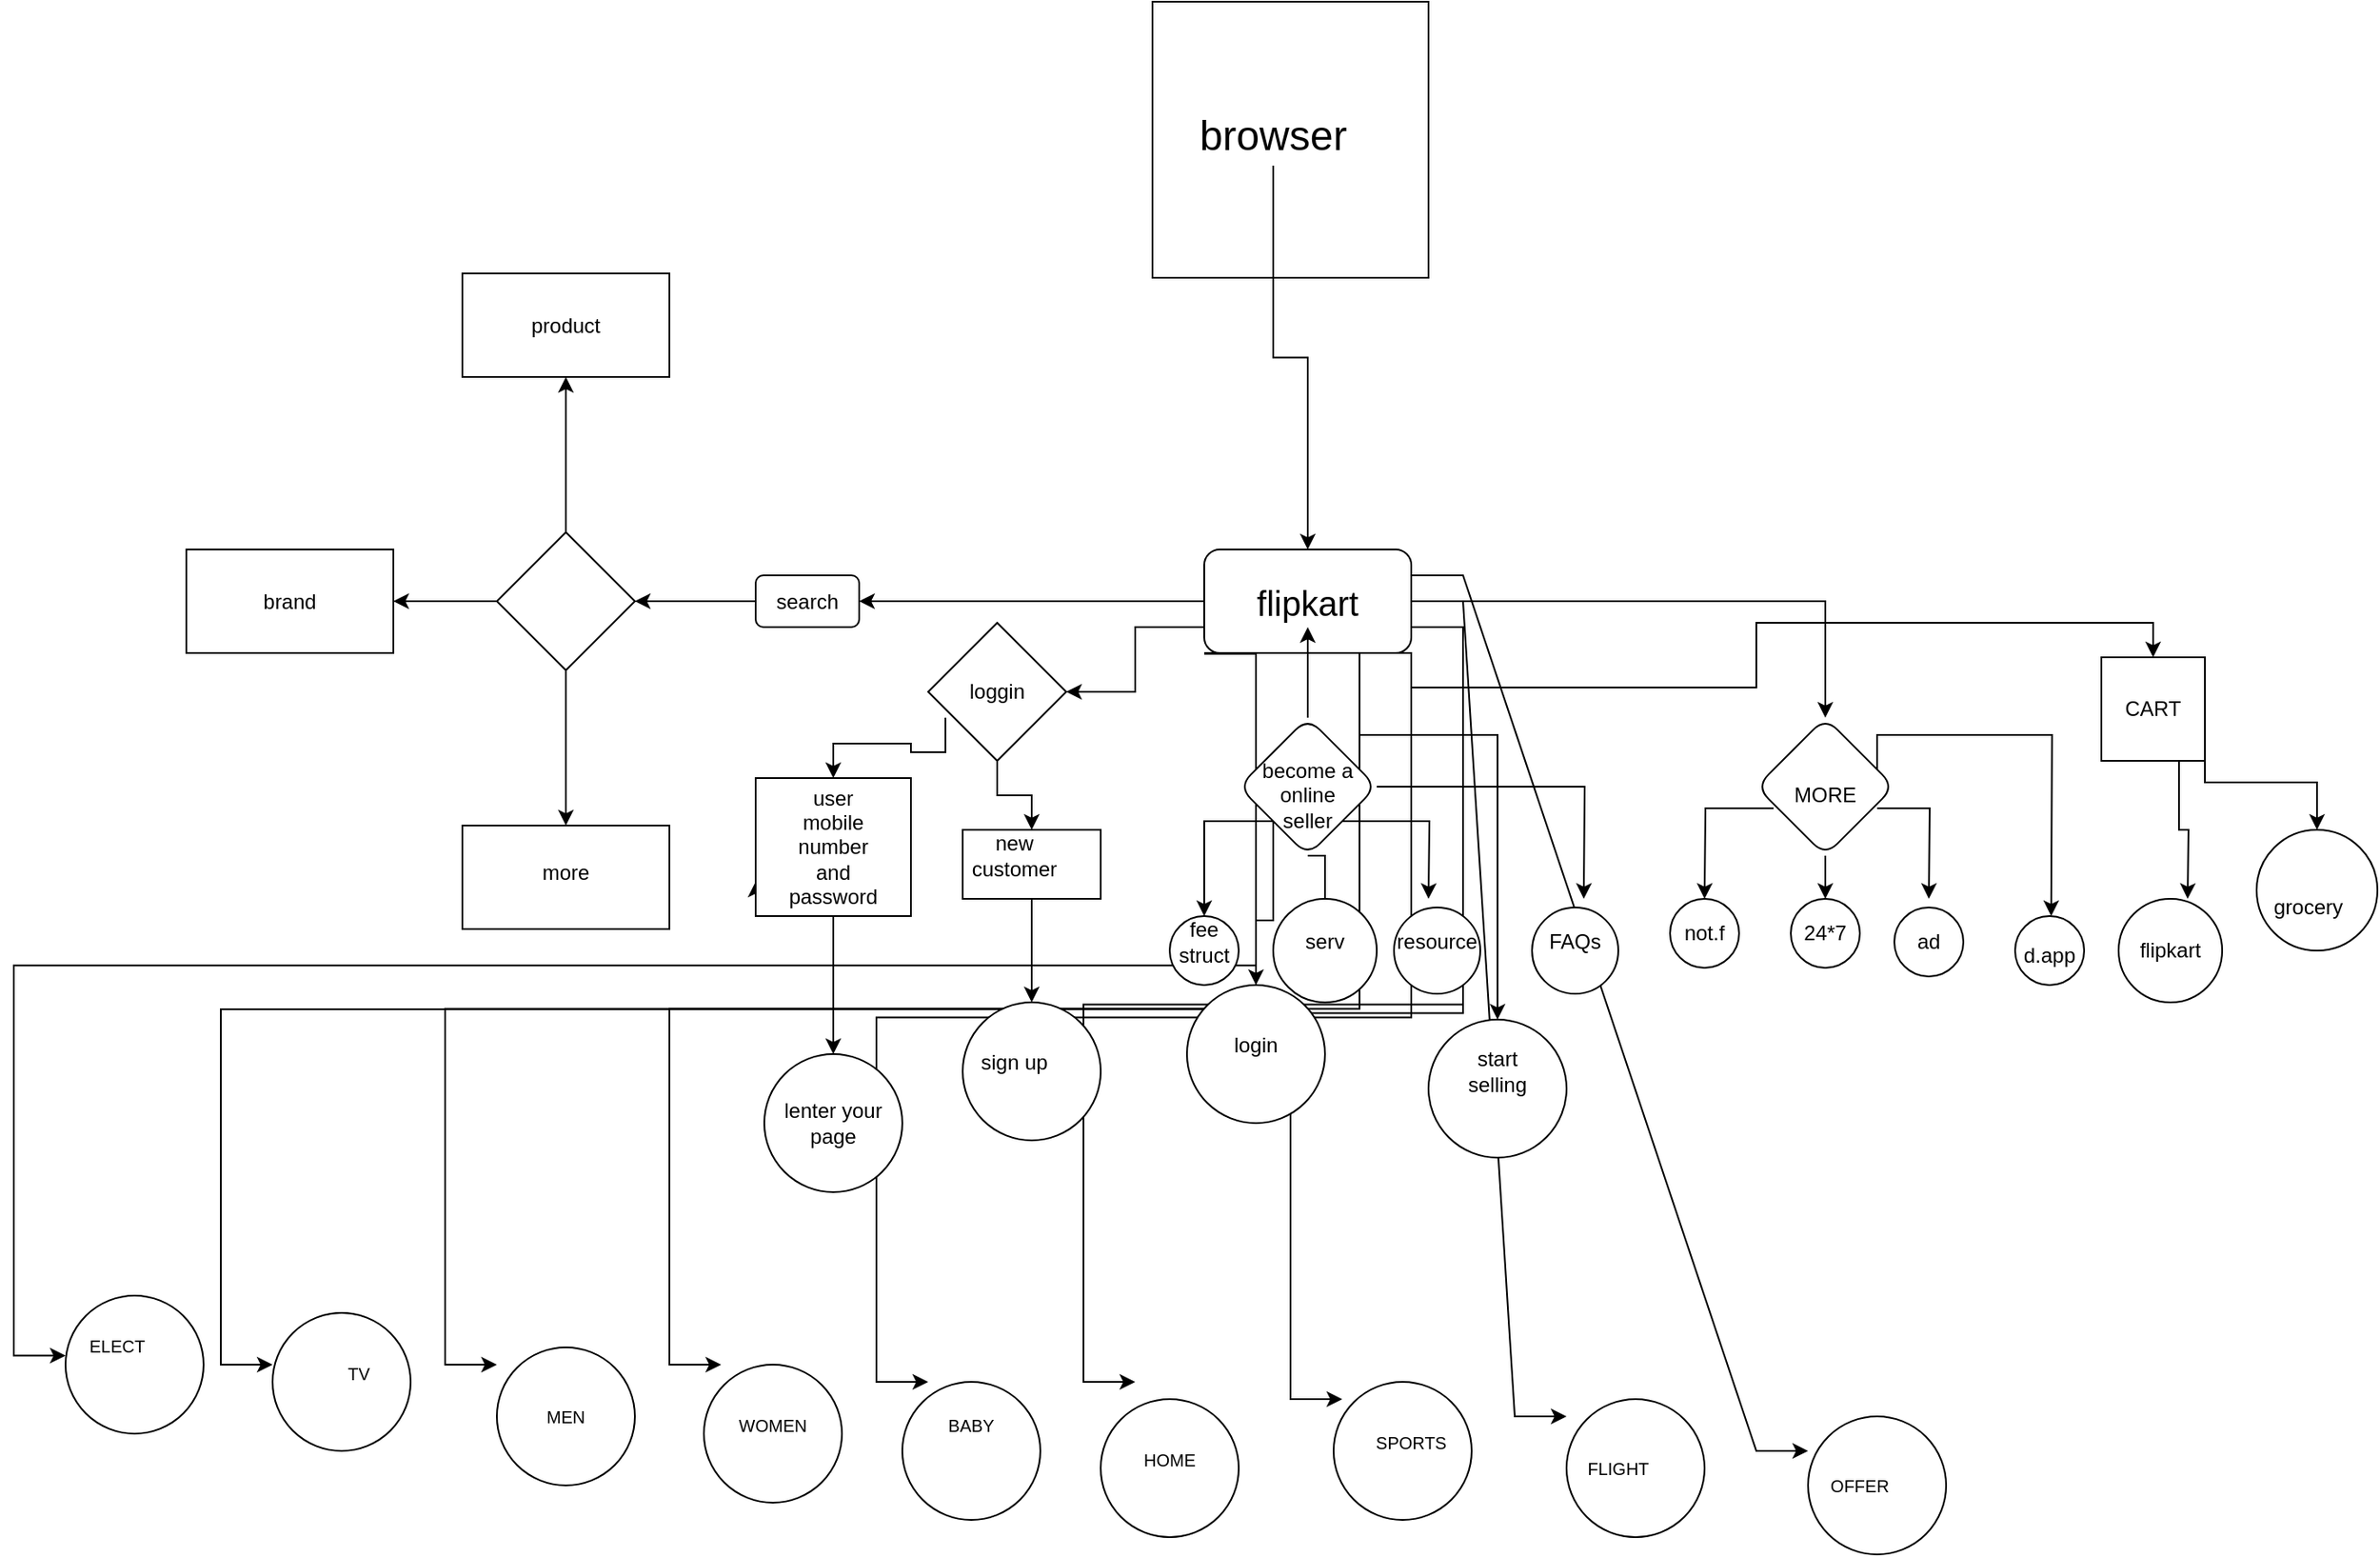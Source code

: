<mxfile version="20.8.13" type="device"><diagram name="Page-1" id="vyP_xsBYyxR9ZDGHmHch"><mxGraphModel dx="2710" dy="1962" grid="1" gridSize="10" guides="1" tooltips="1" connect="1" arrows="1" fold="1" page="1" pageScale="1" pageWidth="850" pageHeight="1100" math="0" shadow="0"><root><mxCell id="0"/><mxCell id="1" parent="0"/><mxCell id="rxCqXj0mZY5Bmw7drylr-7" value="" style="whiteSpace=wrap;html=1;aspect=fixed;" vertex="1" parent="1"><mxGeometry x="280" y="-600" width="160" height="160" as="geometry"/></mxCell><mxCell id="rxCqXj0mZY5Bmw7drylr-10" value="" style="edgeStyle=orthogonalEdgeStyle;rounded=0;orthogonalLoop=1;jettySize=auto;html=1;" edge="1" parent="1" source="rxCqXj0mZY5Bmw7drylr-8" target="rxCqXj0mZY5Bmw7drylr-9"><mxGeometry relative="1" as="geometry"/></mxCell><mxCell id="rxCqXj0mZY5Bmw7drylr-8" value="&lt;font style=&quot;font-size: 24px;&quot;&gt;browser&lt;/font&gt;" style="text;strokeColor=none;align=center;fillColor=none;html=1;verticalAlign=middle;whiteSpace=wrap;rounded=0;" vertex="1" parent="1"><mxGeometry x="320" y="-540" width="60" height="35" as="geometry"/></mxCell><mxCell id="rxCqXj0mZY5Bmw7drylr-12" style="edgeStyle=orthogonalEdgeStyle;rounded=0;orthogonalLoop=1;jettySize=auto;html=1;exitX=0;exitY=0.5;exitDx=0;exitDy=0;" edge="1" parent="1" source="rxCqXj0mZY5Bmw7drylr-9" target="rxCqXj0mZY5Bmw7drylr-13"><mxGeometry relative="1" as="geometry"><mxPoint x="230" y="-252" as="targetPoint"/></mxGeometry></mxCell><mxCell id="rxCqXj0mZY5Bmw7drylr-14" style="edgeStyle=orthogonalEdgeStyle;rounded=0;orthogonalLoop=1;jettySize=auto;html=1;exitX=0;exitY=0.75;exitDx=0;exitDy=0;" edge="1" parent="1" source="rxCqXj0mZY5Bmw7drylr-9" target="rxCqXj0mZY5Bmw7drylr-30"><mxGeometry relative="1" as="geometry"><mxPoint x="190" y="-200" as="targetPoint"/></mxGeometry></mxCell><mxCell id="rxCqXj0mZY5Bmw7drylr-84" value="" style="edgeStyle=orthogonalEdgeStyle;rounded=0;orthogonalLoop=1;jettySize=auto;html=1;" edge="1" parent="1" source="rxCqXj0mZY5Bmw7drylr-9" target="rxCqXj0mZY5Bmw7drylr-83"><mxGeometry relative="1" as="geometry"/></mxCell><mxCell id="rxCqXj0mZY5Bmw7drylr-105" style="edgeStyle=orthogonalEdgeStyle;rounded=0;orthogonalLoop=1;jettySize=auto;html=1;exitX=1;exitY=1;exitDx=0;exitDy=0;" edge="1" parent="1" source="rxCqXj0mZY5Bmw7drylr-9" target="rxCqXj0mZY5Bmw7drylr-106"><mxGeometry relative="1" as="geometry"><mxPoint x="870" y="-180" as="targetPoint"/></mxGeometry></mxCell><mxCell id="rxCqXj0mZY5Bmw7drylr-118" style="edgeStyle=entityRelationEdgeStyle;rounded=0;orthogonalLoop=1;jettySize=auto;html=1;exitX=0;exitY=0.25;exitDx=0;exitDy=0;fontSize=24;" edge="1" parent="1" source="rxCqXj0mZY5Bmw7drylr-9"><mxGeometry relative="1" as="geometry"><mxPoint x="-350" y="184.805" as="targetPoint"/></mxGeometry></mxCell><mxCell id="rxCqXj0mZY5Bmw7drylr-121" style="edgeStyle=entityRelationEdgeStyle;rounded=0;orthogonalLoop=1;jettySize=auto;html=1;fontSize=24;" edge="1" parent="1"><mxGeometry relative="1" as="geometry"><mxPoint x="-230" y="190.0" as="targetPoint"/><mxPoint x="310" y="-222" as="sourcePoint"/></mxGeometry></mxCell><mxCell id="rxCqXj0mZY5Bmw7drylr-123" style="edgeStyle=entityRelationEdgeStyle;rounded=0;orthogonalLoop=1;jettySize=auto;html=1;exitX=0;exitY=1;exitDx=0;exitDy=0;fontSize=24;" edge="1" parent="1" source="rxCqXj0mZY5Bmw7drylr-9"><mxGeometry relative="1" as="geometry"><mxPoint x="-100" y="190" as="targetPoint"/></mxGeometry></mxCell><mxCell id="rxCqXj0mZY5Bmw7drylr-126" style="edgeStyle=entityRelationEdgeStyle;rounded=0;orthogonalLoop=1;jettySize=auto;html=1;exitX=0.5;exitY=1;exitDx=0;exitDy=0;fontSize=24;" edge="1" parent="1" source="rxCqXj0mZY5Bmw7drylr-9"><mxGeometry relative="1" as="geometry"><mxPoint x="30" y="190" as="targetPoint"/></mxGeometry></mxCell><mxCell id="rxCqXj0mZY5Bmw7drylr-128" style="edgeStyle=entityRelationEdgeStyle;rounded=0;orthogonalLoop=1;jettySize=auto;html=1;exitX=0.75;exitY=1;exitDx=0;exitDy=0;fontSize=24;" edge="1" parent="1" source="rxCqXj0mZY5Bmw7drylr-9"><mxGeometry relative="1" as="geometry"><mxPoint x="150" y="200" as="targetPoint"/></mxGeometry></mxCell><mxCell id="rxCqXj0mZY5Bmw7drylr-130" style="edgeStyle=entityRelationEdgeStyle;rounded=0;orthogonalLoop=1;jettySize=auto;html=1;exitX=1;exitY=0.75;exitDx=0;exitDy=0;fontSize=24;" edge="1" parent="1" source="rxCqXj0mZY5Bmw7drylr-9"><mxGeometry relative="1" as="geometry"><mxPoint x="270" y="200" as="targetPoint"/></mxGeometry></mxCell><mxCell id="rxCqXj0mZY5Bmw7drylr-132" style="edgeStyle=entityRelationEdgeStyle;rounded=0;orthogonalLoop=1;jettySize=auto;html=1;exitX=1;exitY=0.75;exitDx=0;exitDy=0;fontSize=24;" edge="1" parent="1" source="rxCqXj0mZY5Bmw7drylr-9"><mxGeometry relative="1" as="geometry"><mxPoint x="390" y="210" as="targetPoint"/></mxGeometry></mxCell><mxCell id="rxCqXj0mZY5Bmw7drylr-134" style="edgeStyle=entityRelationEdgeStyle;rounded=0;orthogonalLoop=1;jettySize=auto;html=1;exitX=1;exitY=0.5;exitDx=0;exitDy=0;fontSize=24;" edge="1" parent="1" source="rxCqXj0mZY5Bmw7drylr-9"><mxGeometry relative="1" as="geometry"><mxPoint x="520" y="220" as="targetPoint"/></mxGeometry></mxCell><mxCell id="rxCqXj0mZY5Bmw7drylr-136" style="edgeStyle=entityRelationEdgeStyle;rounded=0;orthogonalLoop=1;jettySize=auto;html=1;exitX=1;exitY=0.25;exitDx=0;exitDy=0;fontSize=24;" edge="1" parent="1" source="rxCqXj0mZY5Bmw7drylr-9"><mxGeometry relative="1" as="geometry"><mxPoint x="660" y="240" as="targetPoint"/></mxGeometry></mxCell><mxCell id="rxCqXj0mZY5Bmw7drylr-9" value="" style="rounded=1;whiteSpace=wrap;html=1;" vertex="1" parent="1"><mxGeometry x="310" y="-282.5" width="120" height="60" as="geometry"/></mxCell><mxCell id="rxCqXj0mZY5Bmw7drylr-11" value="&lt;font style=&quot;font-size: 20px;&quot;&gt;flipkart&lt;/font&gt;" style="text;strokeColor=none;align=center;fillColor=none;html=1;verticalAlign=middle;whiteSpace=wrap;rounded=0;" vertex="1" parent="1"><mxGeometry x="340" y="-267.5" width="60" height="30" as="geometry"/></mxCell><mxCell id="rxCqXj0mZY5Bmw7drylr-13" value="" style="rounded=1;whiteSpace=wrap;html=1;" vertex="1" parent="1"><mxGeometry x="50" y="-267.5" width="60" height="30" as="geometry"/></mxCell><mxCell id="rxCqXj0mZY5Bmw7drylr-19" value="" style="edgeStyle=orthogonalEdgeStyle;rounded=0;orthogonalLoop=1;jettySize=auto;html=1;" edge="1" parent="1" source="rxCqXj0mZY5Bmw7drylr-16" target="rxCqXj0mZY5Bmw7drylr-18"><mxGeometry relative="1" as="geometry"/></mxCell><mxCell id="rxCqXj0mZY5Bmw7drylr-16" value="search" style="text;strokeColor=none;align=center;fillColor=none;html=1;verticalAlign=middle;whiteSpace=wrap;rounded=0;" vertex="1" parent="1"><mxGeometry x="50" y="-267.5" width="60" height="30" as="geometry"/></mxCell><mxCell id="rxCqXj0mZY5Bmw7drylr-21" value="" style="edgeStyle=orthogonalEdgeStyle;rounded=0;orthogonalLoop=1;jettySize=auto;html=1;" edge="1" parent="1" source="rxCqXj0mZY5Bmw7drylr-18" target="rxCqXj0mZY5Bmw7drylr-20"><mxGeometry relative="1" as="geometry"/></mxCell><mxCell id="rxCqXj0mZY5Bmw7drylr-25" value="" style="edgeStyle=orthogonalEdgeStyle;rounded=0;orthogonalLoop=1;jettySize=auto;html=1;" edge="1" parent="1" source="rxCqXj0mZY5Bmw7drylr-18" target="rxCqXj0mZY5Bmw7drylr-24"><mxGeometry relative="1" as="geometry"/></mxCell><mxCell id="rxCqXj0mZY5Bmw7drylr-28" value="" style="edgeStyle=orthogonalEdgeStyle;rounded=0;orthogonalLoop=1;jettySize=auto;html=1;" edge="1" parent="1" source="rxCqXj0mZY5Bmw7drylr-18" target="rxCqXj0mZY5Bmw7drylr-27"><mxGeometry relative="1" as="geometry"/></mxCell><mxCell id="rxCqXj0mZY5Bmw7drylr-18" value="" style="rhombus;whiteSpace=wrap;html=1;" vertex="1" parent="1"><mxGeometry x="-100" y="-292.5" width="80" height="80" as="geometry"/></mxCell><mxCell id="rxCqXj0mZY5Bmw7drylr-20" value="" style="whiteSpace=wrap;html=1;" vertex="1" parent="1"><mxGeometry x="-120" y="-442.5" width="120" height="60" as="geometry"/></mxCell><mxCell id="rxCqXj0mZY5Bmw7drylr-22" value="product" style="text;strokeColor=none;align=center;fillColor=none;html=1;verticalAlign=middle;whiteSpace=wrap;rounded=0;" vertex="1" parent="1"><mxGeometry x="-90" y="-427.5" width="60" height="30" as="geometry"/></mxCell><mxCell id="rxCqXj0mZY5Bmw7drylr-24" value="" style="whiteSpace=wrap;html=1;" vertex="1" parent="1"><mxGeometry x="-280" y="-282.5" width="120" height="60" as="geometry"/></mxCell><mxCell id="rxCqXj0mZY5Bmw7drylr-26" value="brand" style="text;strokeColor=none;align=center;fillColor=none;html=1;verticalAlign=middle;whiteSpace=wrap;rounded=0;" vertex="1" parent="1"><mxGeometry x="-250" y="-267.5" width="60" height="30" as="geometry"/></mxCell><mxCell id="rxCqXj0mZY5Bmw7drylr-27" value="" style="whiteSpace=wrap;html=1;" vertex="1" parent="1"><mxGeometry x="-120" y="-122.5" width="120" height="60" as="geometry"/></mxCell><mxCell id="rxCqXj0mZY5Bmw7drylr-29" value="more" style="text;strokeColor=none;align=center;fillColor=none;html=1;verticalAlign=middle;whiteSpace=wrap;rounded=0;" vertex="1" parent="1"><mxGeometry x="-90" y="-110" width="60" height="30" as="geometry"/></mxCell><mxCell id="rxCqXj0mZY5Bmw7drylr-37" value="" style="edgeStyle=orthogonalEdgeStyle;rounded=0;orthogonalLoop=1;jettySize=auto;html=1;" edge="1" parent="1" source="rxCqXj0mZY5Bmw7drylr-30" target="rxCqXj0mZY5Bmw7drylr-36"><mxGeometry relative="1" as="geometry"/></mxCell><mxCell id="rxCqXj0mZY5Bmw7drylr-30" value="" style="rhombus;whiteSpace=wrap;html=1;" vertex="1" parent="1"><mxGeometry x="150" y="-240" width="80" height="80" as="geometry"/></mxCell><mxCell id="rxCqXj0mZY5Bmw7drylr-41" style="edgeStyle=orthogonalEdgeStyle;rounded=0;orthogonalLoop=1;jettySize=auto;html=1;exitX=0;exitY=1;exitDx=0;exitDy=0;" edge="1" parent="1" source="rxCqXj0mZY5Bmw7drylr-31" target="rxCqXj0mZY5Bmw7drylr-42"><mxGeometry relative="1" as="geometry"><mxPoint x="100" y="-120" as="targetPoint"/></mxGeometry></mxCell><mxCell id="rxCqXj0mZY5Bmw7drylr-31" value="loggin" style="text;strokeColor=none;align=center;fillColor=none;html=1;verticalAlign=middle;whiteSpace=wrap;rounded=0;" vertex="1" parent="1"><mxGeometry x="160" y="-215" width="60" height="30" as="geometry"/></mxCell><mxCell id="rxCqXj0mZY5Bmw7drylr-48" value="" style="edgeStyle=orthogonalEdgeStyle;rounded=0;orthogonalLoop=1;jettySize=auto;html=1;" edge="1" parent="1" source="rxCqXj0mZY5Bmw7drylr-36" target="rxCqXj0mZY5Bmw7drylr-47"><mxGeometry relative="1" as="geometry"/></mxCell><mxCell id="rxCqXj0mZY5Bmw7drylr-36" value="" style="whiteSpace=wrap;html=1;" vertex="1" parent="1"><mxGeometry x="170" y="-120" width="80" height="40" as="geometry"/></mxCell><mxCell id="rxCqXj0mZY5Bmw7drylr-39" value="new customer" style="text;strokeColor=none;align=center;fillColor=none;html=1;verticalAlign=middle;whiteSpace=wrap;rounded=0;" vertex="1" parent="1"><mxGeometry x="170" y="-120" width="60" height="30" as="geometry"/></mxCell><mxCell id="rxCqXj0mZY5Bmw7drylr-44" style="edgeStyle=orthogonalEdgeStyle;rounded=0;orthogonalLoop=1;jettySize=auto;html=1;exitX=0.25;exitY=1;exitDx=0;exitDy=0;" edge="1" parent="1" source="rxCqXj0mZY5Bmw7drylr-42"><mxGeometry relative="1" as="geometry"><mxPoint x="50" y="-90" as="targetPoint"/></mxGeometry></mxCell><mxCell id="rxCqXj0mZY5Bmw7drylr-51" value="" style="edgeStyle=orthogonalEdgeStyle;rounded=0;orthogonalLoop=1;jettySize=auto;html=1;" edge="1" parent="1" source="rxCqXj0mZY5Bmw7drylr-42" target="rxCqXj0mZY5Bmw7drylr-50"><mxGeometry relative="1" as="geometry"/></mxCell><mxCell id="rxCqXj0mZY5Bmw7drylr-42" value="" style="rounded=0;whiteSpace=wrap;html=1;" vertex="1" parent="1"><mxGeometry x="50" y="-150" width="90" height="80" as="geometry"/></mxCell><mxCell id="rxCqXj0mZY5Bmw7drylr-43" value="user mobile number and password" style="text;strokeColor=none;align=center;fillColor=none;html=1;verticalAlign=middle;whiteSpace=wrap;rounded=0;" vertex="1" parent="1"><mxGeometry x="65" y="-125" width="60" height="30" as="geometry"/></mxCell><mxCell id="rxCqXj0mZY5Bmw7drylr-47" value="" style="ellipse;whiteSpace=wrap;html=1;" vertex="1" parent="1"><mxGeometry x="170" y="-20" width="80" height="80" as="geometry"/></mxCell><mxCell id="rxCqXj0mZY5Bmw7drylr-49" value="sign up" style="text;strokeColor=none;align=center;fillColor=none;html=1;verticalAlign=middle;whiteSpace=wrap;rounded=0;" vertex="1" parent="1"><mxGeometry x="170" width="60" height="30" as="geometry"/></mxCell><mxCell id="rxCqXj0mZY5Bmw7drylr-50" value="" style="ellipse;whiteSpace=wrap;html=1;rounded=0;" vertex="1" parent="1"><mxGeometry x="55" y="10" width="80" height="80" as="geometry"/></mxCell><mxCell id="rxCqXj0mZY5Bmw7drylr-52" value="lenter your page" style="text;strokeColor=none;align=center;fillColor=none;html=1;verticalAlign=middle;whiteSpace=wrap;rounded=0;" vertex="1" parent="1"><mxGeometry x="65" y="35" width="60" height="30" as="geometry"/></mxCell><mxCell id="rxCqXj0mZY5Bmw7drylr-54" value="" style="edgeStyle=orthogonalEdgeStyle;rounded=0;orthogonalLoop=1;jettySize=auto;html=1;" edge="1" parent="1" source="rxCqXj0mZY5Bmw7drylr-53" target="rxCqXj0mZY5Bmw7drylr-11"><mxGeometry relative="1" as="geometry"/></mxCell><mxCell id="rxCqXj0mZY5Bmw7drylr-56" style="edgeStyle=orthogonalEdgeStyle;rounded=0;orthogonalLoop=1;jettySize=auto;html=1;exitX=0;exitY=1;exitDx=0;exitDy=0;" edge="1" parent="1" source="rxCqXj0mZY5Bmw7drylr-53"><mxGeometry relative="1" as="geometry"><mxPoint x="310" y="-70" as="targetPoint"/></mxGeometry></mxCell><mxCell id="rxCqXj0mZY5Bmw7drylr-57" style="edgeStyle=orthogonalEdgeStyle;rounded=0;orthogonalLoop=1;jettySize=auto;html=1;exitX=0.5;exitY=1;exitDx=0;exitDy=0;" edge="1" parent="1" source="rxCqXj0mZY5Bmw7drylr-53"><mxGeometry relative="1" as="geometry"><mxPoint x="380" y="-70" as="targetPoint"/></mxGeometry></mxCell><mxCell id="rxCqXj0mZY5Bmw7drylr-58" style="edgeStyle=orthogonalEdgeStyle;rounded=0;orthogonalLoop=1;jettySize=auto;html=1;exitX=1;exitY=1;exitDx=0;exitDy=0;" edge="1" parent="1" source="rxCqXj0mZY5Bmw7drylr-53"><mxGeometry relative="1" as="geometry"><mxPoint x="440" y="-80" as="targetPoint"/></mxGeometry></mxCell><mxCell id="rxCqXj0mZY5Bmw7drylr-59" style="edgeStyle=orthogonalEdgeStyle;rounded=0;orthogonalLoop=1;jettySize=auto;html=1;exitX=1;exitY=0.5;exitDx=0;exitDy=0;" edge="1" parent="1" source="rxCqXj0mZY5Bmw7drylr-53"><mxGeometry relative="1" as="geometry"><mxPoint x="530" y="-80" as="targetPoint"/></mxGeometry></mxCell><mxCell id="rxCqXj0mZY5Bmw7drylr-79" style="edgeStyle=orthogonalEdgeStyle;rounded=0;orthogonalLoop=1;jettySize=auto;html=1;exitX=0;exitY=0;exitDx=0;exitDy=0;" edge="1" parent="1" source="rxCqXj0mZY5Bmw7drylr-53" target="rxCqXj0mZY5Bmw7drylr-80"><mxGeometry relative="1" as="geometry"><mxPoint x="340" y="10" as="targetPoint"/></mxGeometry></mxCell><mxCell id="rxCqXj0mZY5Bmw7drylr-53" value="" style="rhombus;whiteSpace=wrap;html=1;rounded=1;" vertex="1" parent="1"><mxGeometry x="330" y="-185" width="80" height="80" as="geometry"/></mxCell><mxCell id="rxCqXj0mZY5Bmw7drylr-74" style="edgeStyle=orthogonalEdgeStyle;rounded=0;orthogonalLoop=1;jettySize=auto;html=1;exitX=1;exitY=0;exitDx=0;exitDy=0;" edge="1" parent="1" source="rxCqXj0mZY5Bmw7drylr-60" target="rxCqXj0mZY5Bmw7drylr-76"><mxGeometry relative="1" as="geometry"><mxPoint x="480" y="30" as="targetPoint"/></mxGeometry></mxCell><mxCell id="rxCqXj0mZY5Bmw7drylr-60" value="become a online seller" style="text;strokeColor=none;align=center;fillColor=none;html=1;verticalAlign=middle;whiteSpace=wrap;rounded=0;" vertex="1" parent="1"><mxGeometry x="340" y="-155" width="60" height="30" as="geometry"/></mxCell><mxCell id="rxCqXj0mZY5Bmw7drylr-62" value="" style="ellipse;whiteSpace=wrap;html=1;" vertex="1" parent="1"><mxGeometry x="290" y="-70" width="40" height="40" as="geometry"/></mxCell><mxCell id="rxCqXj0mZY5Bmw7drylr-63" value="fee&lt;br&gt;struct" style="text;strokeColor=none;align=center;fillColor=none;html=1;verticalAlign=middle;whiteSpace=wrap;rounded=0;" vertex="1" parent="1"><mxGeometry x="280" y="-70" width="60" height="30" as="geometry"/></mxCell><mxCell id="rxCqXj0mZY5Bmw7drylr-65" value="" style="ellipse;whiteSpace=wrap;html=1;" vertex="1" parent="1"><mxGeometry x="350" y="-80" width="60" height="60" as="geometry"/></mxCell><mxCell id="rxCqXj0mZY5Bmw7drylr-66" value="serv" style="text;strokeColor=none;align=center;fillColor=none;html=1;verticalAlign=middle;whiteSpace=wrap;rounded=0;" vertex="1" parent="1"><mxGeometry x="350" y="-70" width="60" height="30" as="geometry"/></mxCell><mxCell id="rxCqXj0mZY5Bmw7drylr-67" value="" style="ellipse;whiteSpace=wrap;html=1;aspect=fixed;" vertex="1" parent="1"><mxGeometry x="-230" y="160" width="80" height="80" as="geometry"/></mxCell><mxCell id="rxCqXj0mZY5Bmw7drylr-68" value="" style="ellipse;whiteSpace=wrap;html=1;aspect=fixed;" vertex="1" parent="1"><mxGeometry x="-350" y="150" width="80" height="80" as="geometry"/></mxCell><mxCell id="rxCqXj0mZY5Bmw7drylr-69" value="" style="ellipse;whiteSpace=wrap;html=1;aspect=fixed;" vertex="1" parent="1"><mxGeometry x="420" y="-75" width="50" height="50" as="geometry"/></mxCell><mxCell id="rxCqXj0mZY5Bmw7drylr-70" value="resource" style="text;strokeColor=none;align=center;fillColor=none;html=1;verticalAlign=middle;whiteSpace=wrap;rounded=0;" vertex="1" parent="1"><mxGeometry x="415" y="-70" width="60" height="30" as="geometry"/></mxCell><mxCell id="rxCqXj0mZY5Bmw7drylr-71" value="FAQs" style="text;strokeColor=none;align=center;fillColor=none;html=1;verticalAlign=middle;whiteSpace=wrap;rounded=0;" vertex="1" parent="1"><mxGeometry x="490" y="-70" width="60" height="30" as="geometry"/></mxCell><mxCell id="rxCqXj0mZY5Bmw7drylr-72" value="" style="ellipse;whiteSpace=wrap;html=1;aspect=fixed;" vertex="1" parent="1"><mxGeometry x="500" y="-75" width="50" height="50" as="geometry"/></mxCell><mxCell id="rxCqXj0mZY5Bmw7drylr-73" value="FAQs" style="text;strokeColor=none;align=center;fillColor=none;html=1;verticalAlign=middle;whiteSpace=wrap;rounded=0;" vertex="1" parent="1"><mxGeometry x="495" y="-70" width="60" height="30" as="geometry"/></mxCell><mxCell id="rxCqXj0mZY5Bmw7drylr-76" value="" style="ellipse;whiteSpace=wrap;html=1;aspect=fixed;" vertex="1" parent="1"><mxGeometry x="440" y="-10" width="80" height="80" as="geometry"/></mxCell><mxCell id="rxCqXj0mZY5Bmw7drylr-77" value="start selling" style="text;strokeColor=none;align=center;fillColor=none;html=1;verticalAlign=middle;whiteSpace=wrap;rounded=0;" vertex="1" parent="1"><mxGeometry x="450" y="5" width="60" height="30" as="geometry"/></mxCell><mxCell id="rxCqXj0mZY5Bmw7drylr-80" value="" style="ellipse;whiteSpace=wrap;html=1;aspect=fixed;" vertex="1" parent="1"><mxGeometry x="300" y="-30" width="80" height="80" as="geometry"/></mxCell><mxCell id="rxCqXj0mZY5Bmw7drylr-81" value="login" style="text;strokeColor=none;align=center;fillColor=none;html=1;verticalAlign=middle;whiteSpace=wrap;rounded=0;" vertex="1" parent="1"><mxGeometry x="310" y="-10" width="60" height="30" as="geometry"/></mxCell><mxCell id="rxCqXj0mZY5Bmw7drylr-92" style="edgeStyle=orthogonalEdgeStyle;rounded=0;orthogonalLoop=1;jettySize=auto;html=1;exitX=0.5;exitY=1;exitDx=0;exitDy=0;" edge="1" parent="1" source="rxCqXj0mZY5Bmw7drylr-83"><mxGeometry relative="1" as="geometry"><mxPoint x="670" y="-80" as="targetPoint"/></mxGeometry></mxCell><mxCell id="rxCqXj0mZY5Bmw7drylr-83" value="" style="rhombus;whiteSpace=wrap;html=1;rounded=1;" vertex="1" parent="1"><mxGeometry x="630" y="-185" width="80" height="80" as="geometry"/></mxCell><mxCell id="rxCqXj0mZY5Bmw7drylr-91" style="edgeStyle=orthogonalEdgeStyle;rounded=0;orthogonalLoop=1;jettySize=auto;html=1;exitX=0;exitY=0.75;exitDx=0;exitDy=0;" edge="1" parent="1" source="rxCqXj0mZY5Bmw7drylr-89"><mxGeometry relative="1" as="geometry"><mxPoint x="600" y="-80" as="targetPoint"/></mxGeometry></mxCell><mxCell id="rxCqXj0mZY5Bmw7drylr-93" style="edgeStyle=orthogonalEdgeStyle;rounded=0;orthogonalLoop=1;jettySize=auto;html=1;exitX=1;exitY=0.75;exitDx=0;exitDy=0;" edge="1" parent="1" source="rxCqXj0mZY5Bmw7drylr-89"><mxGeometry relative="1" as="geometry"><mxPoint x="730" y="-80" as="targetPoint"/></mxGeometry></mxCell><mxCell id="rxCqXj0mZY5Bmw7drylr-94" style="edgeStyle=orthogonalEdgeStyle;rounded=0;orthogonalLoop=1;jettySize=auto;html=1;exitX=1;exitY=0;exitDx=0;exitDy=0;" edge="1" parent="1" source="rxCqXj0mZY5Bmw7drylr-89"><mxGeometry relative="1" as="geometry"><mxPoint x="800.909" y="-70" as="targetPoint"/></mxGeometry></mxCell><mxCell id="rxCqXj0mZY5Bmw7drylr-89" value="MORE" style="text;strokeColor=none;align=center;fillColor=none;html=1;verticalAlign=middle;whiteSpace=wrap;rounded=0;" vertex="1" parent="1"><mxGeometry x="640" y="-155" width="60" height="30" as="geometry"/></mxCell><mxCell id="rxCqXj0mZY5Bmw7drylr-95" value="" style="ellipse;whiteSpace=wrap;html=1;aspect=fixed;" vertex="1" parent="1"><mxGeometry x="580" y="-80" width="40" height="40" as="geometry"/></mxCell><mxCell id="rxCqXj0mZY5Bmw7drylr-96" value="" style="ellipse;whiteSpace=wrap;html=1;aspect=fixed;" vertex="1" parent="1"><mxGeometry x="650" y="-80" width="40" height="40" as="geometry"/></mxCell><mxCell id="rxCqXj0mZY5Bmw7drylr-97" value="" style="ellipse;whiteSpace=wrap;html=1;aspect=fixed;" vertex="1" parent="1"><mxGeometry x="710" y="-75" width="40" height="40" as="geometry"/></mxCell><mxCell id="rxCqXj0mZY5Bmw7drylr-98" value="" style="ellipse;whiteSpace=wrap;html=1;aspect=fixed;" vertex="1" parent="1"><mxGeometry x="780" y="-70" width="40" height="40" as="geometry"/></mxCell><mxCell id="rxCqXj0mZY5Bmw7drylr-100" value="not.f" style="text;strokeColor=none;align=center;fillColor=none;html=1;verticalAlign=middle;whiteSpace=wrap;rounded=0;" vertex="1" parent="1"><mxGeometry x="570" y="-75" width="60" height="30" as="geometry"/></mxCell><mxCell id="rxCqXj0mZY5Bmw7drylr-101" value="24*7" style="text;strokeColor=none;align=center;fillColor=none;html=1;verticalAlign=middle;whiteSpace=wrap;rounded=0;" vertex="1" parent="1"><mxGeometry x="640" y="-75" width="60" height="30" as="geometry"/></mxCell><mxCell id="rxCqXj0mZY5Bmw7drylr-102" value="ad" style="text;strokeColor=none;align=center;fillColor=none;html=1;verticalAlign=middle;whiteSpace=wrap;rounded=0;" vertex="1" parent="1"><mxGeometry x="700" y="-70" width="60" height="30" as="geometry"/></mxCell><mxCell id="rxCqXj0mZY5Bmw7drylr-104" value="d.app" style="text;strokeColor=none;align=center;fillColor=none;html=1;verticalAlign=middle;whiteSpace=wrap;rounded=0;" vertex="1" parent="1"><mxGeometry x="770" y="-62.5" width="60" height="30" as="geometry"/></mxCell><mxCell id="rxCqXj0mZY5Bmw7drylr-110" style="edgeStyle=orthogonalEdgeStyle;rounded=0;orthogonalLoop=1;jettySize=auto;html=1;exitX=0.75;exitY=1;exitDx=0;exitDy=0;" edge="1" parent="1" source="rxCqXj0mZY5Bmw7drylr-106"><mxGeometry relative="1" as="geometry"><mxPoint x="880" y="-80" as="targetPoint"/></mxGeometry></mxCell><mxCell id="rxCqXj0mZY5Bmw7drylr-106" value="" style="whiteSpace=wrap;html=1;aspect=fixed;" vertex="1" parent="1"><mxGeometry x="830" y="-220" width="60" height="60" as="geometry"/></mxCell><mxCell id="rxCqXj0mZY5Bmw7drylr-111" style="edgeStyle=orthogonalEdgeStyle;rounded=0;orthogonalLoop=1;jettySize=auto;html=1;exitX=1;exitY=1;exitDx=0;exitDy=0;" edge="1" parent="1" source="rxCqXj0mZY5Bmw7drylr-107" target="rxCqXj0mZY5Bmw7drylr-112"><mxGeometry relative="1" as="geometry"><mxPoint x="960" y="-80" as="targetPoint"/></mxGeometry></mxCell><mxCell id="rxCqXj0mZY5Bmw7drylr-107" value="CART" style="text;strokeColor=none;align=center;fillColor=none;html=1;verticalAlign=middle;whiteSpace=wrap;rounded=0;" vertex="1" parent="1"><mxGeometry x="830" y="-205" width="60" height="30" as="geometry"/></mxCell><mxCell id="rxCqXj0mZY5Bmw7drylr-112" value="" style="ellipse;whiteSpace=wrap;html=1;aspect=fixed;" vertex="1" parent="1"><mxGeometry x="920" y="-120" width="70" height="70" as="geometry"/></mxCell><mxCell id="rxCqXj0mZY5Bmw7drylr-113" value="grocery" style="text;strokeColor=none;align=center;fillColor=none;html=1;verticalAlign=middle;whiteSpace=wrap;rounded=0;" vertex="1" parent="1"><mxGeometry x="920" y="-90" width="60" height="30" as="geometry"/></mxCell><mxCell id="rxCqXj0mZY5Bmw7drylr-114" value="" style="ellipse;whiteSpace=wrap;html=1;aspect=fixed;" vertex="1" parent="1"><mxGeometry x="840" y="-80" width="60" height="60" as="geometry"/></mxCell><mxCell id="rxCqXj0mZY5Bmw7drylr-115" value="flipkart" style="text;strokeColor=none;align=center;fillColor=none;html=1;verticalAlign=middle;whiteSpace=wrap;rounded=0;" vertex="1" parent="1"><mxGeometry x="840" y="-65" width="60" height="30" as="geometry"/></mxCell><mxCell id="rxCqXj0mZY5Bmw7drylr-124" value="" style="ellipse;whiteSpace=wrap;html=1;aspect=fixed;" vertex="1" parent="1"><mxGeometry x="-100" y="180" width="80" height="80" as="geometry"/></mxCell><mxCell id="rxCqXj0mZY5Bmw7drylr-127" value="" style="ellipse;whiteSpace=wrap;html=1;aspect=fixed;" vertex="1" parent="1"><mxGeometry x="20" y="190" width="80" height="80" as="geometry"/></mxCell><mxCell id="rxCqXj0mZY5Bmw7drylr-129" value="" style="ellipse;whiteSpace=wrap;html=1;aspect=fixed;" vertex="1" parent="1"><mxGeometry x="135" y="200" width="80" height="80" as="geometry"/></mxCell><mxCell id="rxCqXj0mZY5Bmw7drylr-131" value="" style="ellipse;whiteSpace=wrap;html=1;aspect=fixed;" vertex="1" parent="1"><mxGeometry x="250" y="210" width="80" height="80" as="geometry"/></mxCell><mxCell id="rxCqXj0mZY5Bmw7drylr-133" value="" style="ellipse;whiteSpace=wrap;html=1;aspect=fixed;" vertex="1" parent="1"><mxGeometry x="385" y="200" width="80" height="80" as="geometry"/></mxCell><mxCell id="rxCqXj0mZY5Bmw7drylr-135" value="" style="ellipse;whiteSpace=wrap;html=1;aspect=fixed;" vertex="1" parent="1"><mxGeometry x="520" y="210" width="80" height="80" as="geometry"/></mxCell><mxCell id="rxCqXj0mZY5Bmw7drylr-137" value="" style="ellipse;whiteSpace=wrap;html=1;aspect=fixed;" vertex="1" parent="1"><mxGeometry x="660" y="220" width="80" height="80" as="geometry"/></mxCell><mxCell id="rxCqXj0mZY5Bmw7drylr-138" value="&lt;font style=&quot;font-size: 10px;&quot;&gt;ELECT&lt;/font&gt;" style="text;strokeColor=none;align=center;fillColor=none;html=1;verticalAlign=middle;whiteSpace=wrap;rounded=0;fontSize=24;" vertex="1" parent="1"><mxGeometry x="-350" y="160" width="60" height="30" as="geometry"/></mxCell><mxCell id="rxCqXj0mZY5Bmw7drylr-139" value="TV" style="text;strokeColor=none;align=center;fillColor=none;html=1;verticalAlign=middle;whiteSpace=wrap;rounded=0;fontSize=10;" vertex="1" parent="1"><mxGeometry x="-210" y="180" width="60" height="30" as="geometry"/></mxCell><mxCell id="rxCqXj0mZY5Bmw7drylr-140" value="MEN" style="text;strokeColor=none;align=center;fillColor=none;html=1;verticalAlign=middle;whiteSpace=wrap;rounded=0;fontSize=10;" vertex="1" parent="1"><mxGeometry x="-90" y="205" width="60" height="30" as="geometry"/></mxCell><mxCell id="rxCqXj0mZY5Bmw7drylr-141" value="WOMEN" style="text;strokeColor=none;align=center;fillColor=none;html=1;verticalAlign=middle;whiteSpace=wrap;rounded=0;fontSize=10;" vertex="1" parent="1"><mxGeometry x="30" y="220" width="60" height="10" as="geometry"/></mxCell><mxCell id="rxCqXj0mZY5Bmw7drylr-142" value="BABY" style="text;strokeColor=none;align=center;fillColor=none;html=1;verticalAlign=middle;whiteSpace=wrap;rounded=0;fontSize=10;" vertex="1" parent="1"><mxGeometry x="145" y="210" width="60" height="30" as="geometry"/></mxCell><mxCell id="rxCqXj0mZY5Bmw7drylr-143" value="HOME" style="text;strokeColor=none;align=center;fillColor=none;html=1;verticalAlign=middle;whiteSpace=wrap;rounded=0;fontSize=10;" vertex="1" parent="1"><mxGeometry x="260" y="230" width="60" height="30" as="geometry"/></mxCell><mxCell id="rxCqXj0mZY5Bmw7drylr-144" value="SPORTS" style="text;strokeColor=none;align=center;fillColor=none;html=1;verticalAlign=middle;whiteSpace=wrap;rounded=0;fontSize=10;" vertex="1" parent="1"><mxGeometry x="400" y="220" width="60" height="30" as="geometry"/></mxCell><mxCell id="rxCqXj0mZY5Bmw7drylr-145" value="FLIGHT" style="text;strokeColor=none;align=center;fillColor=none;html=1;verticalAlign=middle;whiteSpace=wrap;rounded=0;fontSize=10;" vertex="1" parent="1"><mxGeometry x="520" y="235" width="60" height="30" as="geometry"/></mxCell><mxCell id="rxCqXj0mZY5Bmw7drylr-146" value="OFFER" style="text;strokeColor=none;align=center;fillColor=none;html=1;verticalAlign=middle;whiteSpace=wrap;rounded=0;fontSize=10;" vertex="1" parent="1"><mxGeometry x="660" y="245" width="60" height="30" as="geometry"/></mxCell></root></mxGraphModel></diagram></mxfile>